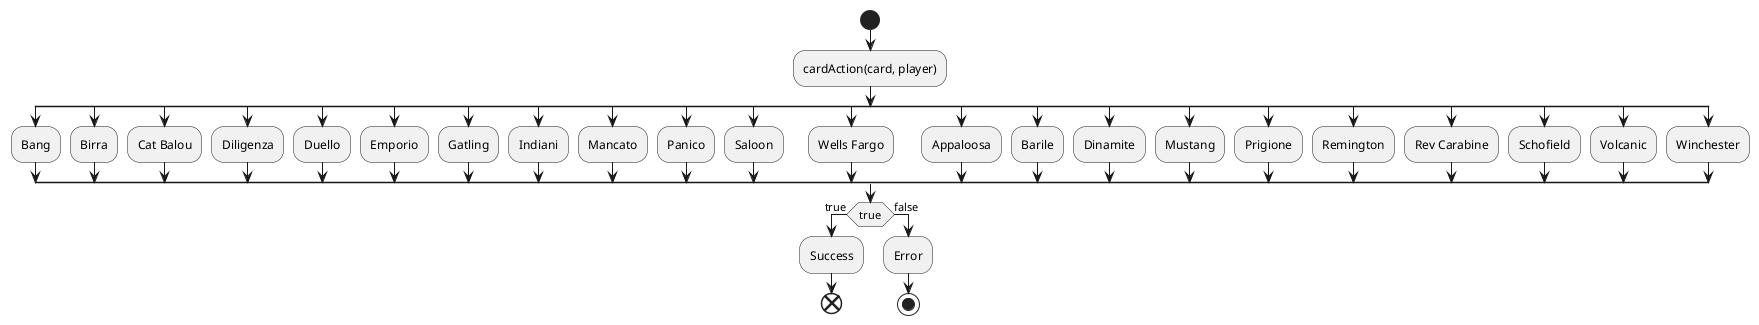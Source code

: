 @startuml
'https://plantuml.com/activity-diagram-beta

start
:cardAction(card, player);
split
    :Bang;
split again
    :Birra;
split again
    :Cat Balou;
split again
    :Diligenza;
split again
    :Duello;
split again
    :Emporio;
split again
    :Gatling;
split again
    :Indiani;
split again
    :Mancato;
split again
    :Panico;
split again
    :Saloon;
split again
    :Wells Fargo;
split again
    :Appaloosa;
split again
    :Barile;
split again
    :Dinamite;
split again
    :Mustang;
split again
    :Prigione;
split again
    :Remington;
split again
    :Rev Carabine;
split again
    :Schofield;
split again
    :Volcanic;
split again
    :Winchester;
end split
if(true) then (true)
    :Success;
    end
else (false)
    :Error;
    stop
endif

@enduml
